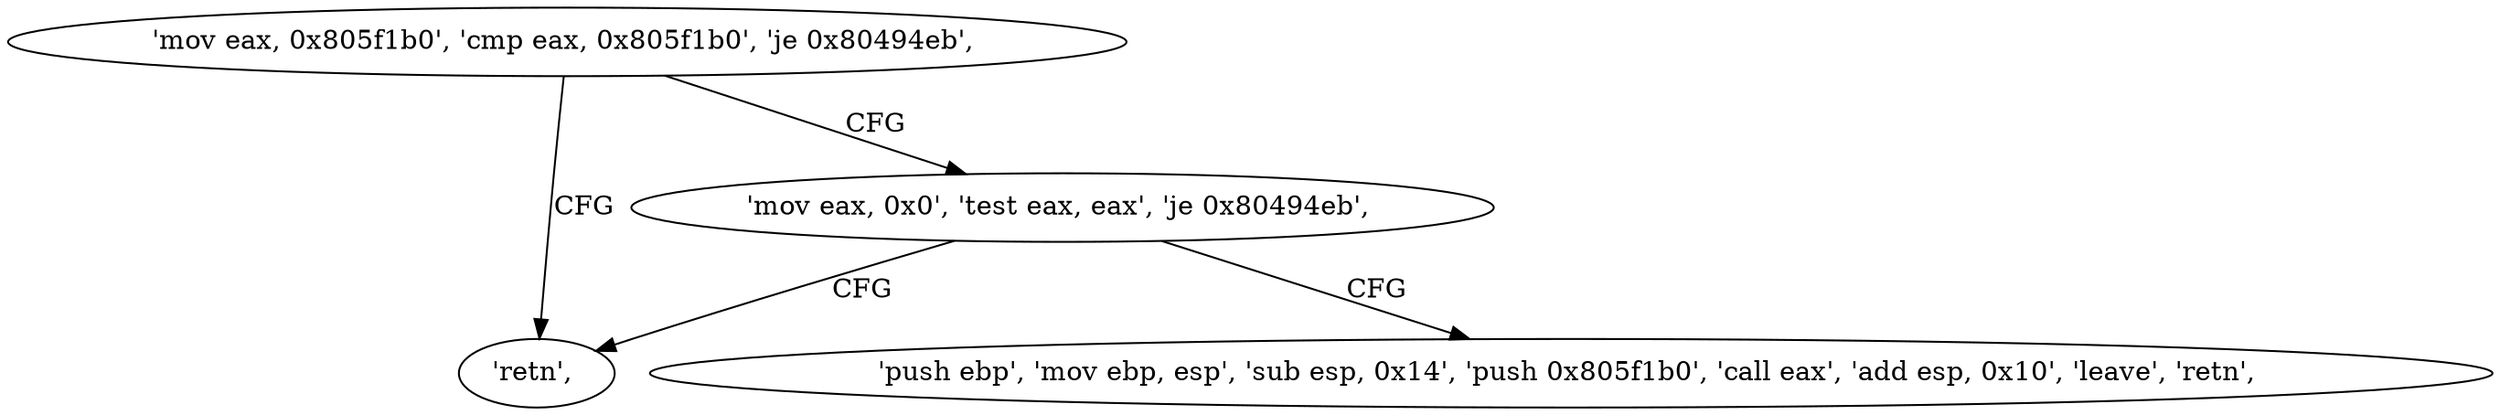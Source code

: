 digraph "func" {
"134517956" [label = "'mov eax, 0x805f1b0', 'cmp eax, 0x805f1b0', 'je 0x80494eb', " ]
"134517995" [label = "'retn', " ]
"134517968" [label = "'mov eax, 0x0', 'test eax, eax', 'je 0x80494eb', " ]
"134517977" [label = "'push ebp', 'mov ebp, esp', 'sub esp, 0x14', 'push 0x805f1b0', 'call eax', 'add esp, 0x10', 'leave', 'retn', " ]
"134517956" -> "134517995" [ label = "CFG" ]
"134517956" -> "134517968" [ label = "CFG" ]
"134517968" -> "134517995" [ label = "CFG" ]
"134517968" -> "134517977" [ label = "CFG" ]
}
